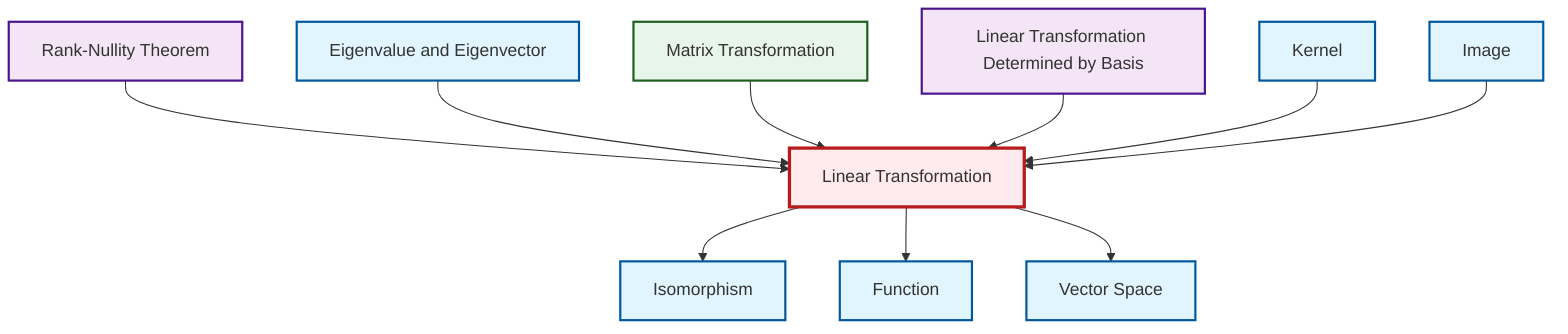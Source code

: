 graph TD
    classDef definition fill:#e1f5fe,stroke:#01579b,stroke-width:2px
    classDef theorem fill:#f3e5f5,stroke:#4a148c,stroke-width:2px
    classDef axiom fill:#fff3e0,stroke:#e65100,stroke-width:2px
    classDef example fill:#e8f5e9,stroke:#1b5e20,stroke-width:2px
    classDef current fill:#ffebee,stroke:#b71c1c,stroke-width:3px
    def-vector-space["Vector Space"]:::definition
    def-image["Image"]:::definition
    def-kernel["Kernel"]:::definition
    def-isomorphism["Isomorphism"]:::definition
    ex-matrix-transformation["Matrix Transformation"]:::example
    def-function["Function"]:::definition
    thm-linear-transformation-basis["Linear Transformation Determined by Basis"]:::theorem
    def-eigenvalue-eigenvector["Eigenvalue and Eigenvector"]:::definition
    thm-rank-nullity["Rank-Nullity Theorem"]:::theorem
    def-linear-transformation["Linear Transformation"]:::definition
    thm-rank-nullity --> def-linear-transformation
    def-linear-transformation --> def-isomorphism
    def-eigenvalue-eigenvector --> def-linear-transformation
    def-linear-transformation --> def-function
    ex-matrix-transformation --> def-linear-transformation
    thm-linear-transformation-basis --> def-linear-transformation
    def-kernel --> def-linear-transformation
    def-image --> def-linear-transformation
    def-linear-transformation --> def-vector-space
    class def-linear-transformation current